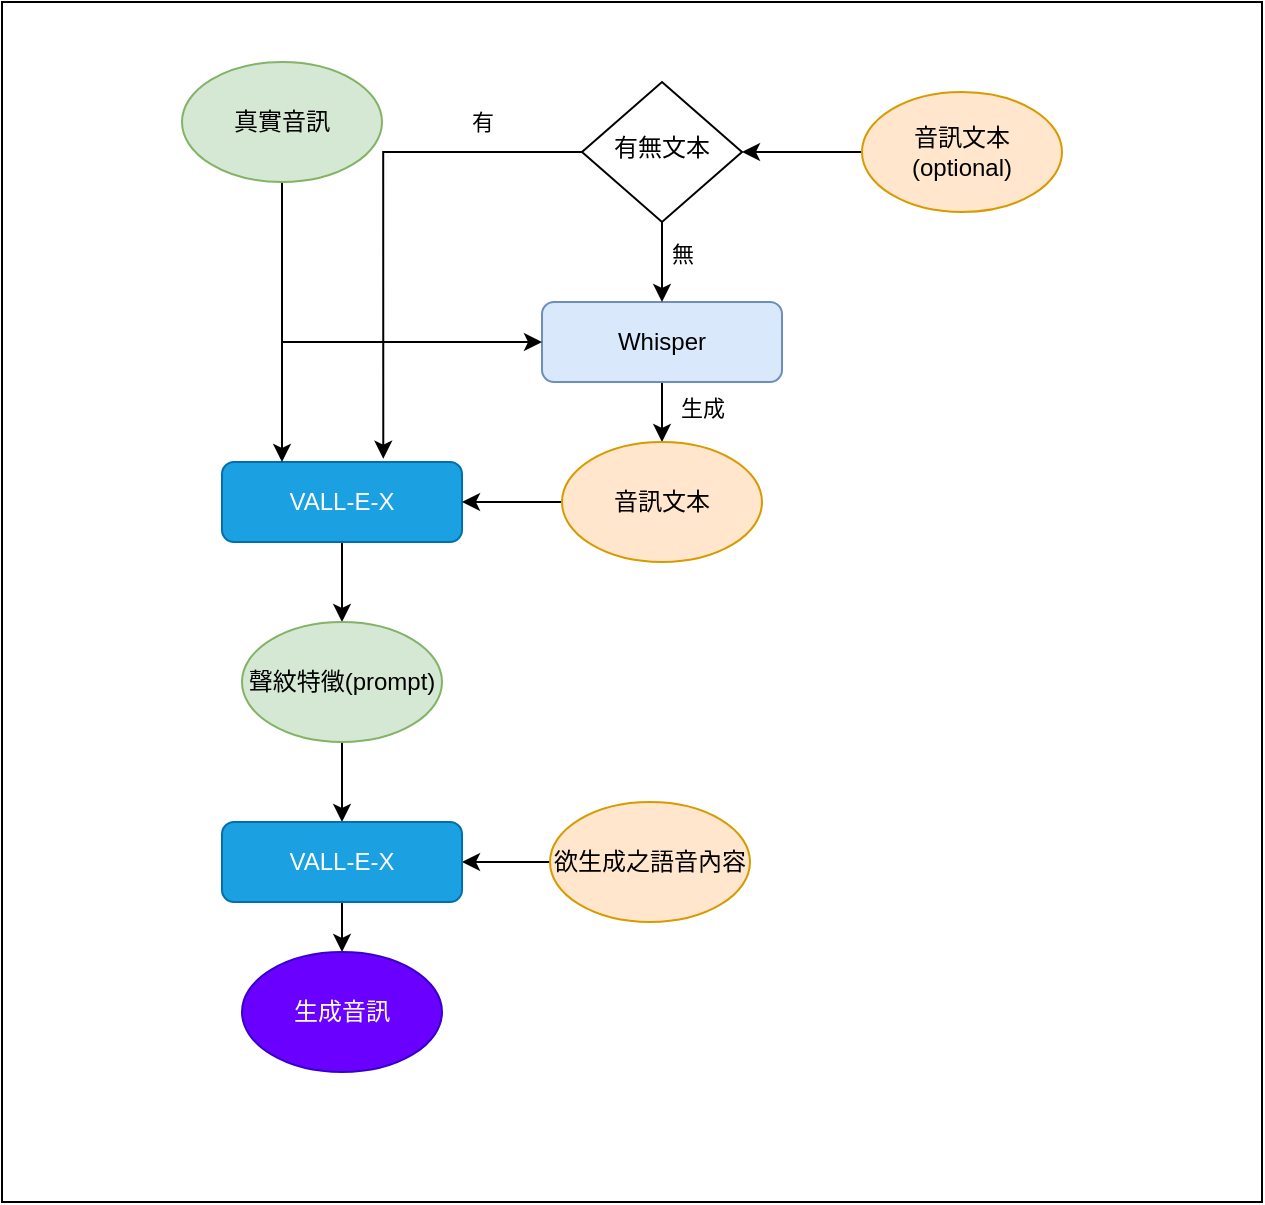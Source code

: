 <mxfile version="24.4.14" type="github">
  <diagram id="C5RBs43oDa-KdzZeNtuy" name="Page-1">
    <mxGraphModel dx="1195" dy="643" grid="1" gridSize="10" guides="1" tooltips="1" connect="1" arrows="1" fold="1" page="1" pageScale="1" pageWidth="827" pageHeight="1169" math="0" shadow="0">
      <root>
        <mxCell id="WIyWlLk6GJQsqaUBKTNV-0" />
        <mxCell id="WIyWlLk6GJQsqaUBKTNV-1" parent="WIyWlLk6GJQsqaUBKTNV-0" />
        <mxCell id="lvBRksQllVbViEZxMG_X-30" value="" style="rounded=0;whiteSpace=wrap;html=1;" vertex="1" parent="WIyWlLk6GJQsqaUBKTNV-1">
          <mxGeometry x="130" y="50" width="630" height="600" as="geometry" />
        </mxCell>
        <mxCell id="lvBRksQllVbViEZxMG_X-8" style="edgeStyle=orthogonalEdgeStyle;rounded=0;orthogonalLoop=1;jettySize=auto;html=1;" edge="1" parent="WIyWlLk6GJQsqaUBKTNV-1" source="WIyWlLk6GJQsqaUBKTNV-3" target="lvBRksQllVbViEZxMG_X-5">
          <mxGeometry relative="1" as="geometry" />
        </mxCell>
        <mxCell id="lvBRksQllVbViEZxMG_X-9" value="生成" style="edgeLabel;html=1;align=center;verticalAlign=middle;resizable=0;points=[];" vertex="1" connectable="0" parent="lvBRksQllVbViEZxMG_X-8">
          <mxGeometry x="-0.487" y="1" relative="1" as="geometry">
            <mxPoint x="19" as="offset" />
          </mxGeometry>
        </mxCell>
        <mxCell id="WIyWlLk6GJQsqaUBKTNV-3" value="Whisper" style="rounded=1;whiteSpace=wrap;html=1;fontSize=12;glass=0;strokeWidth=1;shadow=0;fillColor=#dae8fc;strokeColor=#6c8ebf;" parent="WIyWlLk6GJQsqaUBKTNV-1" vertex="1">
          <mxGeometry x="400" y="200" width="120" height="40" as="geometry" />
        </mxCell>
        <mxCell id="lvBRksQllVbViEZxMG_X-6" style="edgeStyle=orthogonalEdgeStyle;rounded=0;orthogonalLoop=1;jettySize=auto;html=1;exitX=0.5;exitY=1;exitDx=0;exitDy=0;" edge="1" parent="WIyWlLk6GJQsqaUBKTNV-1" source="WIyWlLk6GJQsqaUBKTNV-6" target="WIyWlLk6GJQsqaUBKTNV-3">
          <mxGeometry relative="1" as="geometry" />
        </mxCell>
        <mxCell id="lvBRksQllVbViEZxMG_X-7" value="無" style="edgeLabel;html=1;align=center;verticalAlign=middle;resizable=0;points=[];" vertex="1" connectable="0" parent="lvBRksQllVbViEZxMG_X-6">
          <mxGeometry x="-0.221" y="-1" relative="1" as="geometry">
            <mxPoint x="11" as="offset" />
          </mxGeometry>
        </mxCell>
        <mxCell id="WIyWlLk6GJQsqaUBKTNV-6" value="有無文本" style="rhombus;whiteSpace=wrap;html=1;shadow=0;fontFamily=Helvetica;fontSize=12;align=center;strokeWidth=1;spacing=6;spacingTop=-4;" parent="WIyWlLk6GJQsqaUBKTNV-1" vertex="1">
          <mxGeometry x="420" y="90" width="80" height="70" as="geometry" />
        </mxCell>
        <mxCell id="lvBRksQllVbViEZxMG_X-14" style="edgeStyle=orthogonalEdgeStyle;rounded=0;orthogonalLoop=1;jettySize=auto;html=1;entryX=0.5;entryY=0;entryDx=0;entryDy=0;" edge="1" parent="WIyWlLk6GJQsqaUBKTNV-1" source="WIyWlLk6GJQsqaUBKTNV-7" target="lvBRksQllVbViEZxMG_X-13">
          <mxGeometry relative="1" as="geometry" />
        </mxCell>
        <mxCell id="WIyWlLk6GJQsqaUBKTNV-7" value="VALL-E-X" style="rounded=1;whiteSpace=wrap;html=1;fontSize=12;glass=0;strokeWidth=1;shadow=0;fillColor=#1ba1e2;strokeColor=#006EAF;fontColor=#ffffff;" parent="WIyWlLk6GJQsqaUBKTNV-1" vertex="1">
          <mxGeometry x="240" y="280" width="120" height="40" as="geometry" />
        </mxCell>
        <mxCell id="lvBRksQllVbViEZxMG_X-3" style="edgeStyle=orthogonalEdgeStyle;rounded=0;orthogonalLoop=1;jettySize=auto;html=1;entryX=0.25;entryY=0;entryDx=0;entryDy=0;" edge="1" parent="WIyWlLk6GJQsqaUBKTNV-1" source="lvBRksQllVbViEZxMG_X-0" target="WIyWlLk6GJQsqaUBKTNV-7">
          <mxGeometry relative="1" as="geometry" />
        </mxCell>
        <mxCell id="lvBRksQllVbViEZxMG_X-29" style="edgeStyle=orthogonalEdgeStyle;rounded=0;orthogonalLoop=1;jettySize=auto;html=1;entryX=0;entryY=0.5;entryDx=0;entryDy=0;" edge="1" parent="WIyWlLk6GJQsqaUBKTNV-1" source="lvBRksQllVbViEZxMG_X-0" target="WIyWlLk6GJQsqaUBKTNV-3">
          <mxGeometry relative="1" as="geometry">
            <Array as="points">
              <mxPoint x="270" y="220" />
            </Array>
          </mxGeometry>
        </mxCell>
        <mxCell id="lvBRksQllVbViEZxMG_X-0" value="真實音訊" style="ellipse;whiteSpace=wrap;html=1;fillColor=#d5e8d4;strokeColor=#82b366;" vertex="1" parent="WIyWlLk6GJQsqaUBKTNV-1">
          <mxGeometry x="220" y="80" width="100" height="60" as="geometry" />
        </mxCell>
        <mxCell id="lvBRksQllVbViEZxMG_X-4" style="edgeStyle=orthogonalEdgeStyle;rounded=0;orthogonalLoop=1;jettySize=auto;html=1;entryX=1;entryY=0.5;entryDx=0;entryDy=0;" edge="1" parent="WIyWlLk6GJQsqaUBKTNV-1" source="lvBRksQllVbViEZxMG_X-1" target="WIyWlLk6GJQsqaUBKTNV-6">
          <mxGeometry relative="1" as="geometry" />
        </mxCell>
        <mxCell id="lvBRksQllVbViEZxMG_X-1" value="音訊文本(optional)" style="ellipse;whiteSpace=wrap;html=1;fillColor=#ffe6cc;strokeColor=#d79b00;" vertex="1" parent="WIyWlLk6GJQsqaUBKTNV-1">
          <mxGeometry x="560" y="95" width="100" height="60" as="geometry" />
        </mxCell>
        <mxCell id="lvBRksQllVbViEZxMG_X-12" style="edgeStyle=orthogonalEdgeStyle;rounded=0;orthogonalLoop=1;jettySize=auto;html=1;entryX=1;entryY=0.5;entryDx=0;entryDy=0;" edge="1" parent="WIyWlLk6GJQsqaUBKTNV-1" source="lvBRksQllVbViEZxMG_X-5" target="WIyWlLk6GJQsqaUBKTNV-7">
          <mxGeometry relative="1" as="geometry" />
        </mxCell>
        <mxCell id="lvBRksQllVbViEZxMG_X-5" value="音訊文本" style="ellipse;whiteSpace=wrap;html=1;fillColor=#ffe6cc;strokeColor=#d79b00;" vertex="1" parent="WIyWlLk6GJQsqaUBKTNV-1">
          <mxGeometry x="410" y="270" width="100" height="60" as="geometry" />
        </mxCell>
        <mxCell id="lvBRksQllVbViEZxMG_X-10" style="edgeStyle=orthogonalEdgeStyle;rounded=0;orthogonalLoop=1;jettySize=auto;html=1;entryX=0.672;entryY=-0.041;entryDx=0;entryDy=0;entryPerimeter=0;" edge="1" parent="WIyWlLk6GJQsqaUBKTNV-1" source="WIyWlLk6GJQsqaUBKTNV-6" target="WIyWlLk6GJQsqaUBKTNV-7">
          <mxGeometry relative="1" as="geometry" />
        </mxCell>
        <mxCell id="lvBRksQllVbViEZxMG_X-11" value="有" style="edgeLabel;html=1;align=center;verticalAlign=middle;resizable=0;points=[];" vertex="1" connectable="0" parent="lvBRksQllVbViEZxMG_X-10">
          <mxGeometry x="-0.585" y="2" relative="1" as="geometry">
            <mxPoint x="2" y="-17" as="offset" />
          </mxGeometry>
        </mxCell>
        <mxCell id="lvBRksQllVbViEZxMG_X-19" style="edgeStyle=orthogonalEdgeStyle;rounded=0;orthogonalLoop=1;jettySize=auto;html=1;" edge="1" parent="WIyWlLk6GJQsqaUBKTNV-1" source="lvBRksQllVbViEZxMG_X-13" target="lvBRksQllVbViEZxMG_X-16">
          <mxGeometry relative="1" as="geometry" />
        </mxCell>
        <mxCell id="lvBRksQllVbViEZxMG_X-13" value="聲紋特徵(prompt)" style="ellipse;whiteSpace=wrap;html=1;fillColor=#d5e8d4;strokeColor=#82b366;" vertex="1" parent="WIyWlLk6GJQsqaUBKTNV-1">
          <mxGeometry x="250" y="360" width="100" height="60" as="geometry" />
        </mxCell>
        <mxCell id="lvBRksQllVbViEZxMG_X-18" style="edgeStyle=orthogonalEdgeStyle;rounded=0;orthogonalLoop=1;jettySize=auto;html=1;" edge="1" parent="WIyWlLk6GJQsqaUBKTNV-1" source="lvBRksQllVbViEZxMG_X-15" target="lvBRksQllVbViEZxMG_X-16">
          <mxGeometry relative="1" as="geometry" />
        </mxCell>
        <mxCell id="lvBRksQllVbViEZxMG_X-15" value="欲生成之語音內容" style="ellipse;whiteSpace=wrap;html=1;fillColor=#ffe6cc;strokeColor=#d79b00;" vertex="1" parent="WIyWlLk6GJQsqaUBKTNV-1">
          <mxGeometry x="404" y="450" width="100" height="60" as="geometry" />
        </mxCell>
        <mxCell id="lvBRksQllVbViEZxMG_X-21" style="edgeStyle=orthogonalEdgeStyle;rounded=0;orthogonalLoop=1;jettySize=auto;html=1;" edge="1" parent="WIyWlLk6GJQsqaUBKTNV-1" source="lvBRksQllVbViEZxMG_X-16" target="lvBRksQllVbViEZxMG_X-20">
          <mxGeometry relative="1" as="geometry" />
        </mxCell>
        <mxCell id="lvBRksQllVbViEZxMG_X-16" value="VALL-E-X" style="rounded=1;whiteSpace=wrap;html=1;fontSize=12;glass=0;strokeWidth=1;shadow=0;fillColor=#1ba1e2;strokeColor=#006EAF;fontColor=#ffffff;" vertex="1" parent="WIyWlLk6GJQsqaUBKTNV-1">
          <mxGeometry x="240" y="460" width="120" height="40" as="geometry" />
        </mxCell>
        <mxCell id="lvBRksQllVbViEZxMG_X-20" value="生成音訊" style="ellipse;whiteSpace=wrap;html=1;fillColor=#6a00ff;strokeColor=#3700CC;fontColor=#ffffff;" vertex="1" parent="WIyWlLk6GJQsqaUBKTNV-1">
          <mxGeometry x="250" y="525" width="100" height="60" as="geometry" />
        </mxCell>
      </root>
    </mxGraphModel>
  </diagram>
</mxfile>
